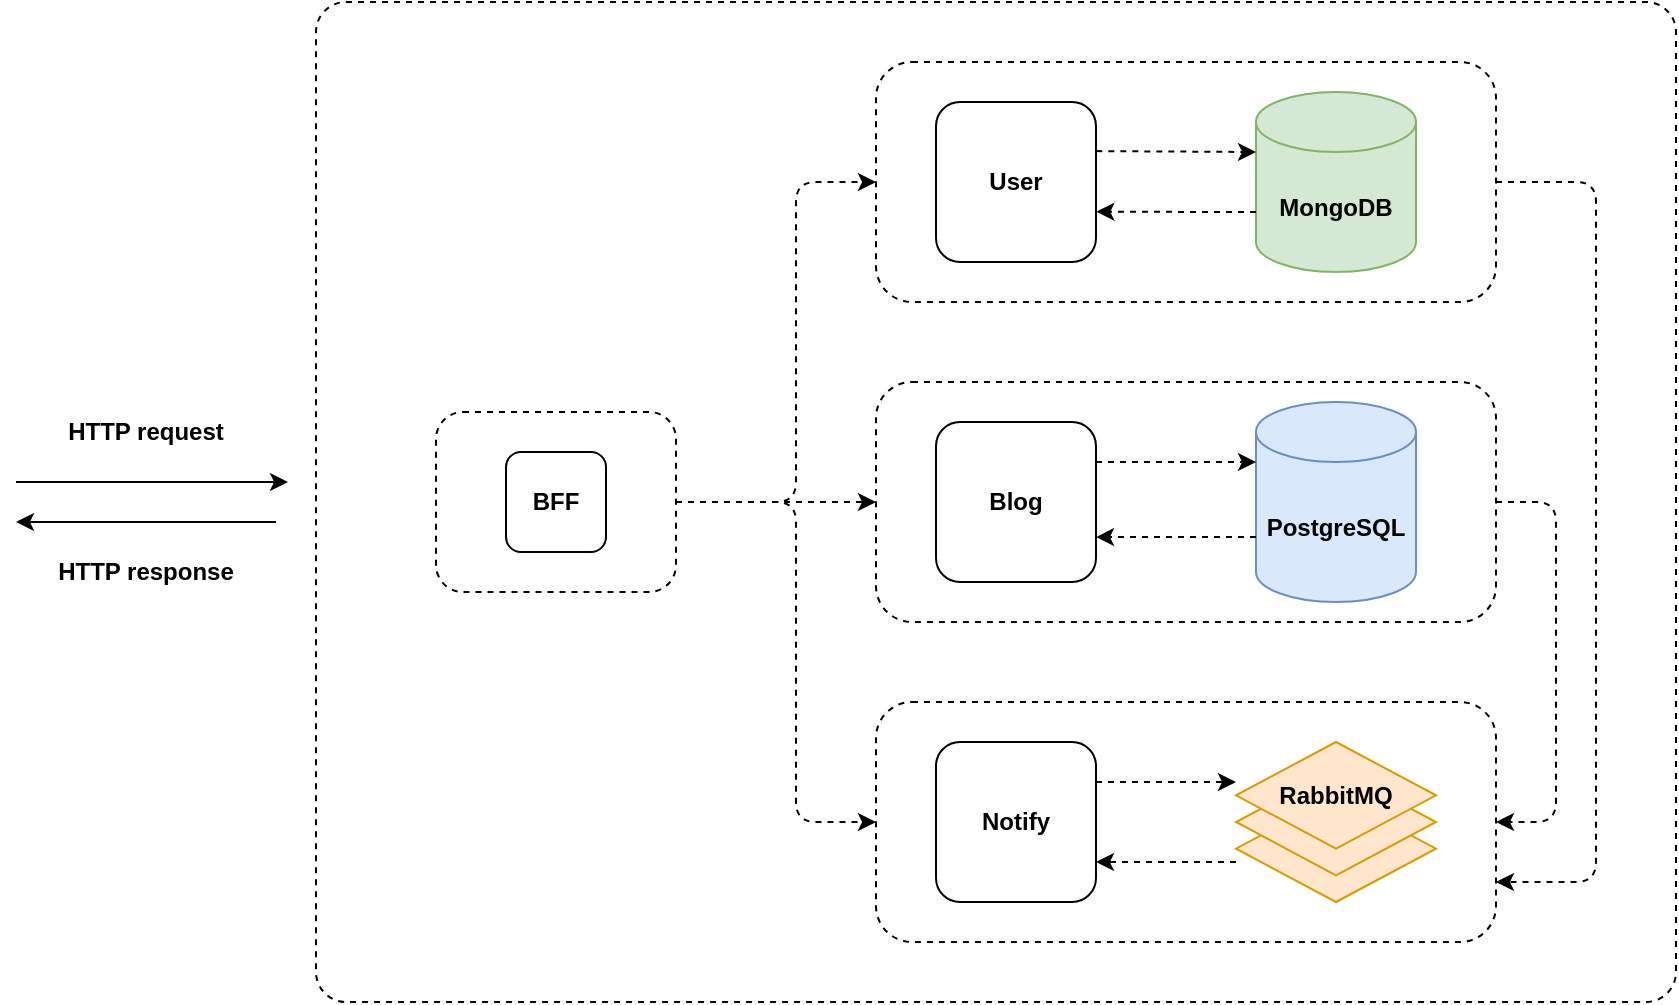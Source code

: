 <mxfile version="21.0.10" type="google"><diagram name="Page-1" id="MFQ2SLsDfXl3bKLj624K"><mxGraphModel grid="1" page="1" gridSize="10" guides="1" tooltips="1" connect="1" arrows="1" fold="1" pageScale="1" pageWidth="850" pageHeight="1100" math="0" shadow="0"><root><mxCell id="0"/><mxCell id="1" parent="0"/><mxCell id="7yn8hhnXYzUG7NgxBoDr-1" value="" style="rounded=1;whiteSpace=wrap;html=1;fillColor=none;dashed=1;arcSize=3;" vertex="1" parent="1"><mxGeometry x="160" y="50" width="680" height="500" as="geometry"/></mxCell><mxCell id="7yn8hhnXYzUG7NgxBoDr-6" value="" style="endArrow=classic;html=1;rounded=0;" edge="1" parent="1"><mxGeometry width="50" height="50" relative="1" as="geometry"><mxPoint x="10" y="290" as="sourcePoint"/><mxPoint x="146" y="290" as="targetPoint"/></mxGeometry></mxCell><mxCell id="7yn8hhnXYzUG7NgxBoDr-7" value="HTTP request" style="text;html=1;strokeColor=none;fillColor=none;align=center;verticalAlign=middle;whiteSpace=wrap;rounded=0;fontStyle=1" vertex="1" parent="1"><mxGeometry x="10" y="250" width="130" height="30" as="geometry"/></mxCell><mxCell id="7yn8hhnXYzUG7NgxBoDr-11" value="" style="endArrow=classic;html=1;rounded=1;exitX=1;exitY=0.5;exitDx=0;exitDy=0;entryX=0;entryY=0.5;entryDx=0;entryDy=0;dashed=1;" edge="1" parent="1" source="7yn8hhnXYzUG7NgxBoDr-5" target="7yn8hhnXYzUG7NgxBoDr-3"><mxGeometry width="50" height="50" relative="1" as="geometry"><mxPoint x="340" y="390" as="sourcePoint"/><mxPoint x="390" y="340" as="targetPoint"/></mxGeometry></mxCell><mxCell id="7yn8hhnXYzUG7NgxBoDr-12" value="" style="group" connectable="0" vertex="1" parent="1"><mxGeometry x="440" y="240" width="310" height="120" as="geometry"/></mxCell><mxCell id="7yn8hhnXYzUG7NgxBoDr-3" value="" style="rounded=1;whiteSpace=wrap;html=1;dashed=1;" vertex="1" parent="7yn8hhnXYzUG7NgxBoDr-12"><mxGeometry width="310" height="120" as="geometry"/></mxCell><mxCell id="hChFIWG21x8g5ElTTbg8-2" value="PostgreSQL" style="shape=cylinder3;whiteSpace=wrap;html=1;boundedLbl=1;backgroundOutline=1;size=15;fillColor=#dae8fc;strokeColor=#6c8ebf;fontStyle=1" vertex="1" parent="7yn8hhnXYzUG7NgxBoDr-12"><mxGeometry x="190" y="10" width="80" height="100" as="geometry"/></mxCell><mxCell id="nYBbgKM9CpzQt-HKeA49-3" value="&lt;b&gt;Blog&lt;/b&gt;" style="whiteSpace=wrap;html=1;aspect=fixed;rounded=1;" vertex="1" parent="7yn8hhnXYzUG7NgxBoDr-12"><mxGeometry x="30" y="20" width="80" height="80" as="geometry"/></mxCell><mxCell id="7yn8hhnXYzUG7NgxBoDr-9" value="" style="endArrow=classic;html=1;rounded=0;exitX=1;exitY=0.25;exitDx=0;exitDy=0;entryX=0;entryY=0;entryDx=0;entryDy=30;entryPerimeter=0;dashed=1;" edge="1" parent="7yn8hhnXYzUG7NgxBoDr-12" source="nYBbgKM9CpzQt-HKeA49-3" target="hChFIWG21x8g5ElTTbg8-2"><mxGeometry width="50" height="50" relative="1" as="geometry"><mxPoint x="160" y="70" as="sourcePoint"/><mxPoint x="210" y="20" as="targetPoint"/></mxGeometry></mxCell><mxCell id="7yn8hhnXYzUG7NgxBoDr-10" value="" style="endArrow=classic;html=1;rounded=0;exitX=0;exitY=0;exitDx=0;exitDy=67.5;exitPerimeter=0;entryX=1;entryY=0.719;entryDx=0;entryDy=0;entryPerimeter=0;dashed=1;" edge="1" parent="7yn8hhnXYzUG7NgxBoDr-12" source="hChFIWG21x8g5ElTTbg8-2" target="nYBbgKM9CpzQt-HKeA49-3"><mxGeometry width="50" height="50" relative="1" as="geometry"><mxPoint x="160" y="70" as="sourcePoint"/><mxPoint x="210" y="20" as="targetPoint"/></mxGeometry></mxCell><mxCell id="7yn8hhnXYzUG7NgxBoDr-13" value="" style="group" connectable="0" vertex="1" parent="1"><mxGeometry x="220" y="255" width="120" height="90" as="geometry"/></mxCell><mxCell id="7yn8hhnXYzUG7NgxBoDr-5" value="" style="rounded=1;whiteSpace=wrap;html=1;dashed=1;" vertex="1" parent="7yn8hhnXYzUG7NgxBoDr-13"><mxGeometry width="120" height="90" as="geometry"/></mxCell><mxCell id="nYBbgKM9CpzQt-HKeA49-1" value="BFF" style="whiteSpace=wrap;html=1;aspect=fixed;fontStyle=1;rounded=1;" vertex="1" parent="7yn8hhnXYzUG7NgxBoDr-13"><mxGeometry x="35" y="20" width="50" height="50" as="geometry"/></mxCell><mxCell id="7yn8hhnXYzUG7NgxBoDr-14" value="" style="endArrow=classic;html=1;rounded=1;exitX=1;exitY=0.5;exitDx=0;exitDy=0;entryX=0;entryY=0.5;entryDx=0;entryDy=0;dashed=1;" edge="1" parent="1" source="7yn8hhnXYzUG7NgxBoDr-5" target="7yn8hhnXYzUG7NgxBoDr-2"><mxGeometry width="50" height="50" relative="1" as="geometry"><mxPoint x="540" y="270" as="sourcePoint"/><mxPoint x="590" y="220" as="targetPoint"/><Array as="points"><mxPoint x="400" y="300"/><mxPoint x="400" y="140"/></Array></mxGeometry></mxCell><mxCell id="7yn8hhnXYzUG7NgxBoDr-15" value="" style="endArrow=classic;html=1;rounded=1;exitX=1;exitY=0.5;exitDx=0;exitDy=0;entryX=0;entryY=0.5;entryDx=0;entryDy=0;dashed=1;" edge="1" parent="1" source="7yn8hhnXYzUG7NgxBoDr-5" target="7yn8hhnXYzUG7NgxBoDr-4"><mxGeometry width="50" height="50" relative="1" as="geometry"><mxPoint x="540" y="270" as="sourcePoint"/><mxPoint x="590" y="220" as="targetPoint"/><Array as="points"><mxPoint x="400" y="300"/><mxPoint x="400" y="460"/></Array></mxGeometry></mxCell><mxCell id="7yn8hhnXYzUG7NgxBoDr-16" value="" style="endArrow=classic;html=1;rounded=1;exitX=1;exitY=0.5;exitDx=0;exitDy=0;entryX=1;entryY=0.75;entryDx=0;entryDy=0;dashed=1;" edge="1" parent="1" source="7yn8hhnXYzUG7NgxBoDr-2" target="7yn8hhnXYzUG7NgxBoDr-4"><mxGeometry width="50" height="50" relative="1" as="geometry"><mxPoint x="540" y="270" as="sourcePoint"/><mxPoint x="590" y="220" as="targetPoint"/><Array as="points"><mxPoint x="800" y="140"/><mxPoint x="800" y="490"/></Array></mxGeometry></mxCell><mxCell id="7yn8hhnXYzUG7NgxBoDr-17" value="" style="endArrow=classic;html=1;rounded=1;exitX=1;exitY=0.5;exitDx=0;exitDy=0;entryX=1;entryY=0.5;entryDx=0;entryDy=0;dashed=1;" edge="1" parent="1" source="7yn8hhnXYzUG7NgxBoDr-3" target="7yn8hhnXYzUG7NgxBoDr-4"><mxGeometry width="50" height="50" relative="1" as="geometry"><mxPoint x="540" y="270" as="sourcePoint"/><mxPoint x="590" y="220" as="targetPoint"/><Array as="points"><mxPoint x="780" y="300"/><mxPoint x="780" y="460"/></Array></mxGeometry></mxCell><mxCell id="7yn8hhnXYzUG7NgxBoDr-20" value="" style="endArrow=classic;html=1;rounded=0;" edge="1" parent="1"><mxGeometry width="50" height="50" relative="1" as="geometry"><mxPoint x="140" y="310" as="sourcePoint"/><mxPoint x="10" y="310" as="targetPoint"/></mxGeometry></mxCell><mxCell id="7yn8hhnXYzUG7NgxBoDr-21" value="HTTP response" style="text;html=1;strokeColor=none;fillColor=none;align=center;verticalAlign=middle;whiteSpace=wrap;rounded=0;fontStyle=1" vertex="1" parent="1"><mxGeometry x="10" y="320" width="130" height="30" as="geometry"/></mxCell><mxCell id="7yn8hhnXYzUG7NgxBoDr-25" value="" style="group" connectable="0" vertex="1" parent="1"><mxGeometry x="440" y="80" width="310" height="120" as="geometry"/></mxCell><mxCell id="7yn8hhnXYzUG7NgxBoDr-2" value="" style="rounded=1;whiteSpace=wrap;html=1;dashed=1;" vertex="1" parent="7yn8hhnXYzUG7NgxBoDr-25"><mxGeometry width="310" height="120" as="geometry"/></mxCell><mxCell id="hChFIWG21x8g5ElTTbg8-1" value="MongoDB" style="shape=cylinder3;whiteSpace=wrap;html=1;boundedLbl=1;backgroundOutline=1;size=15;fillColor=#d5e8d4;strokeColor=#82b366;fontStyle=1" vertex="1" parent="7yn8hhnXYzUG7NgxBoDr-25"><mxGeometry x="190" y="15" width="80" height="90" as="geometry"/></mxCell><mxCell id="nYBbgKM9CpzQt-HKeA49-2" value="&lt;b&gt;User&lt;/b&gt;" style="whiteSpace=wrap;html=1;aspect=fixed;rounded=1;" vertex="1" parent="7yn8hhnXYzUG7NgxBoDr-25"><mxGeometry x="30" y="20" width="80" height="80" as="geometry"/></mxCell><mxCell id="7yn8hhnXYzUG7NgxBoDr-23" value="" style="endArrow=classic;html=1;rounded=0;entryX=0;entryY=0;entryDx=0;entryDy=30;entryPerimeter=0;exitX=1.002;exitY=0.307;exitDx=0;exitDy=0;exitPerimeter=0;dashed=1;" edge="1" parent="7yn8hhnXYzUG7NgxBoDr-25" source="nYBbgKM9CpzQt-HKeA49-2" target="hChFIWG21x8g5ElTTbg8-1"><mxGeometry width="50" height="50" relative="1" as="geometry"><mxPoint x="40" y="180" as="sourcePoint"/><mxPoint x="90" y="130" as="targetPoint"/></mxGeometry></mxCell><mxCell id="7yn8hhnXYzUG7NgxBoDr-24" value="" style="endArrow=classic;html=1;rounded=0;exitX=0;exitY=0;exitDx=0;exitDy=60;exitPerimeter=0;entryX=1.002;entryY=0.686;entryDx=0;entryDy=0;entryPerimeter=0;dashed=1;" edge="1" parent="7yn8hhnXYzUG7NgxBoDr-25" source="hChFIWG21x8g5ElTTbg8-1" target="nYBbgKM9CpzQt-HKeA49-2"><mxGeometry width="50" height="50" relative="1" as="geometry"><mxPoint x="-40" y="180" as="sourcePoint"/><mxPoint x="10" y="130" as="targetPoint"/></mxGeometry></mxCell><mxCell id="7yn8hhnXYzUG7NgxBoDr-27" value="" style="group" connectable="0" vertex="1" parent="1"><mxGeometry x="440" y="400" width="310" height="120" as="geometry"/></mxCell><mxCell id="7yn8hhnXYzUG7NgxBoDr-4" value="" style="rounded=1;whiteSpace=wrap;html=1;dashed=1;" vertex="1" parent="7yn8hhnXYzUG7NgxBoDr-27"><mxGeometry width="310" height="120" as="geometry"/></mxCell><mxCell id="nYBbgKM9CpzQt-HKeA49-4" value="&lt;b&gt;Notify&lt;/b&gt;" style="whiteSpace=wrap;html=1;aspect=fixed;rounded=1;" vertex="1" parent="7yn8hhnXYzUG7NgxBoDr-27"><mxGeometry x="30" y="20" width="80" height="80" as="geometry"/></mxCell><mxCell id="nYBbgKM9CpzQt-HKeA49-10" value="" style="group;fontStyle=1" connectable="0" vertex="1" parent="7yn8hhnXYzUG7NgxBoDr-27"><mxGeometry x="180" y="20" width="100" height="80" as="geometry"/></mxCell><mxCell id="nYBbgKM9CpzQt-HKeA49-5" value="" style="rhombus;whiteSpace=wrap;html=1;fillColor=#ffe6cc;strokeColor=#d79b00;" vertex="1" parent="nYBbgKM9CpzQt-HKeA49-10"><mxGeometry y="26.667" width="100" height="53.333" as="geometry"/></mxCell><mxCell id="nYBbgKM9CpzQt-HKeA49-8" value="" style="rhombus;whiteSpace=wrap;html=1;fillColor=#ffe6cc;strokeColor=#d79b00;" vertex="1" parent="nYBbgKM9CpzQt-HKeA49-10"><mxGeometry y="13.333" width="100" height="53.333" as="geometry"/></mxCell><mxCell id="nYBbgKM9CpzQt-HKeA49-9" value="RabbitMQ" style="rhombus;whiteSpace=wrap;html=1;fillColor=#ffe6cc;strokeColor=#d79b00;fontStyle=1;" vertex="1" parent="nYBbgKM9CpzQt-HKeA49-10"><mxGeometry width="100" height="53.333" as="geometry"/></mxCell><mxCell id="7yn8hhnXYzUG7NgxBoDr-8" value="" style="endArrow=classic;html=1;exitX=1;exitY=0.25;exitDx=0;exitDy=0;rounded=0;dashed=1;" edge="1" parent="7yn8hhnXYzUG7NgxBoDr-27" source="nYBbgKM9CpzQt-HKeA49-4"><mxGeometry width="50" height="50" relative="1" as="geometry"><mxPoint x="160" y="-90" as="sourcePoint"/><mxPoint x="180" y="40" as="targetPoint"/></mxGeometry></mxCell><mxCell id="7yn8hhnXYzUG7NgxBoDr-18" value="" style="endArrow=classic;html=1;rounded=0;entryX=1;entryY=0.75;entryDx=0;entryDy=0;dashed=1;" edge="1" parent="7yn8hhnXYzUG7NgxBoDr-27" target="nYBbgKM9CpzQt-HKeA49-4"><mxGeometry width="50" height="50" relative="1" as="geometry"><mxPoint x="180" y="80" as="sourcePoint"/><mxPoint x="150" y="-180" as="targetPoint"/></mxGeometry></mxCell></root></mxGraphModel></diagram></mxfile>